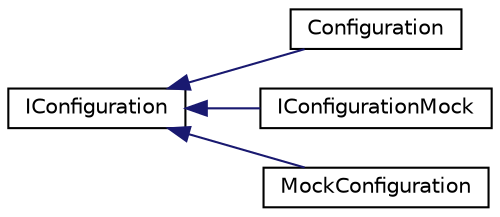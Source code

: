 digraph "Graphical Class Hierarchy"
{
 // LATEX_PDF_SIZE
  edge [fontname="Helvetica",fontsize="10",labelfontname="Helvetica",labelfontsize="10"];
  node [fontname="Helvetica",fontsize="10",shape=record];
  rankdir="LR";
  Node0 [label="IConfiguration",height=0.2,width=0.4,color="black", fillcolor="white", style="filled",URL="$struct_i_configuration.html",tooltip=" "];
  Node0 -> Node1 [dir="back",color="midnightblue",fontsize="10",style="solid",fontname="Helvetica"];
  Node1 [label="Configuration",height=0.2,width=0.4,color="black", fillcolor="white", style="filled",URL="$class_configuration.html",tooltip=" "];
  Node0 -> Node2 [dir="back",color="midnightblue",fontsize="10",style="solid",fontname="Helvetica"];
  Node2 [label="IConfigurationMock",height=0.2,width=0.4,color="black", fillcolor="white", style="filled",URL="$class_i_configuration_mock.html",tooltip=" "];
  Node0 -> Node3 [dir="back",color="midnightblue",fontsize="10",style="solid",fontname="Helvetica"];
  Node3 [label="MockConfiguration",height=0.2,width=0.4,color="black", fillcolor="white", style="filled",URL="$struct_mock_configuration.html",tooltip=" "];
}
